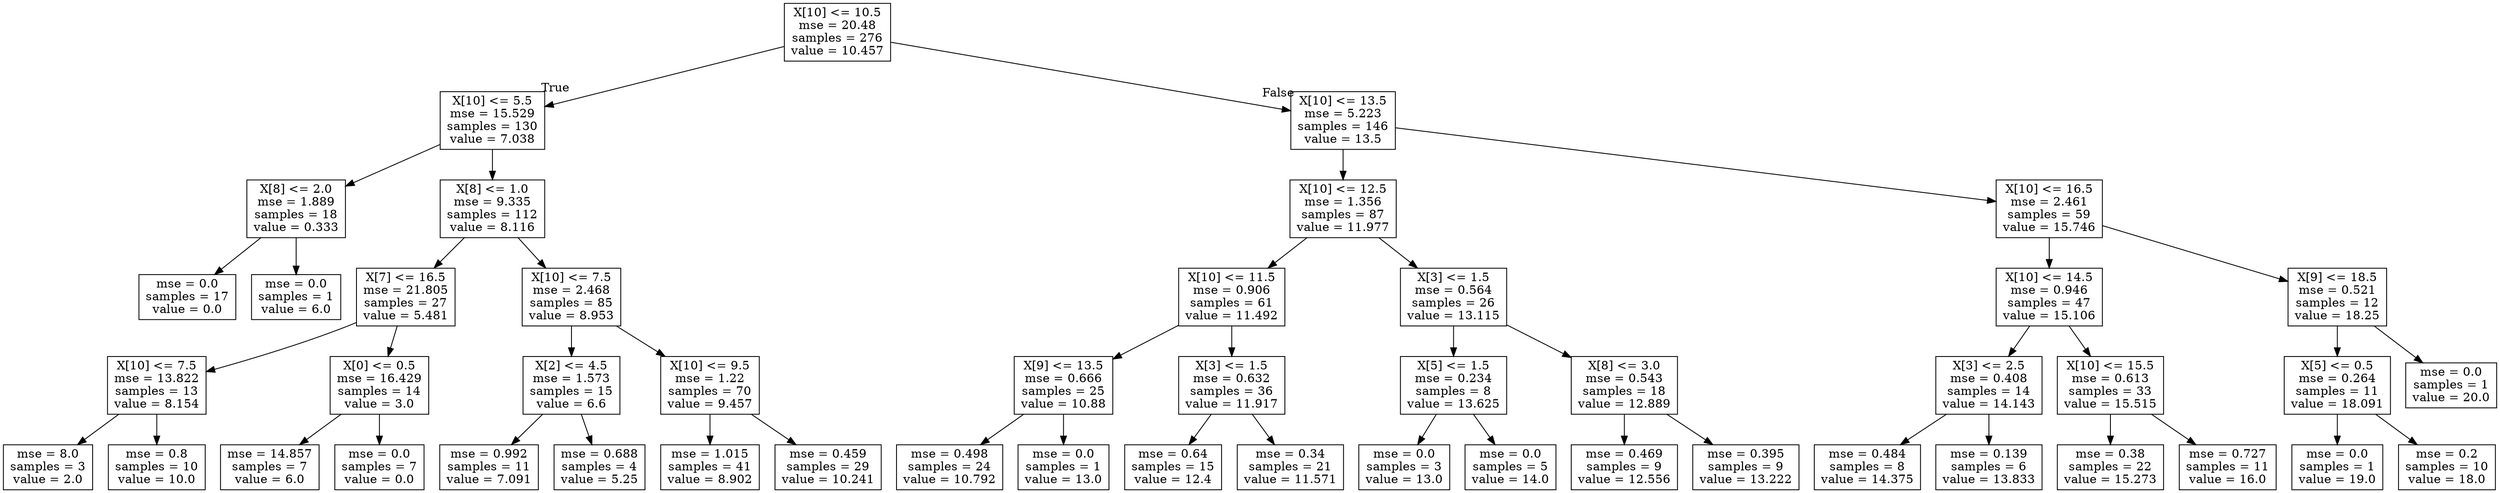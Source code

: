 digraph Tree {
node [shape=box] ;
0 [label="X[10] <= 10.5\nmse = 20.48\nsamples = 276\nvalue = 10.457"] ;
1 [label="X[10] <= 5.5\nmse = 15.529\nsamples = 130\nvalue = 7.038"] ;
0 -> 1 [labeldistance=2.5, labelangle=45, headlabel="True"] ;
2 [label="X[8] <= 2.0\nmse = 1.889\nsamples = 18\nvalue = 0.333"] ;
1 -> 2 ;
3 [label="mse = 0.0\nsamples = 17\nvalue = 0.0"] ;
2 -> 3 ;
4 [label="mse = 0.0\nsamples = 1\nvalue = 6.0"] ;
2 -> 4 ;
5 [label="X[8] <= 1.0\nmse = 9.335\nsamples = 112\nvalue = 8.116"] ;
1 -> 5 ;
6 [label="X[7] <= 16.5\nmse = 21.805\nsamples = 27\nvalue = 5.481"] ;
5 -> 6 ;
7 [label="X[10] <= 7.5\nmse = 13.822\nsamples = 13\nvalue = 8.154"] ;
6 -> 7 ;
8 [label="mse = 8.0\nsamples = 3\nvalue = 2.0"] ;
7 -> 8 ;
9 [label="mse = 0.8\nsamples = 10\nvalue = 10.0"] ;
7 -> 9 ;
10 [label="X[0] <= 0.5\nmse = 16.429\nsamples = 14\nvalue = 3.0"] ;
6 -> 10 ;
11 [label="mse = 14.857\nsamples = 7\nvalue = 6.0"] ;
10 -> 11 ;
12 [label="mse = 0.0\nsamples = 7\nvalue = 0.0"] ;
10 -> 12 ;
13 [label="X[10] <= 7.5\nmse = 2.468\nsamples = 85\nvalue = 8.953"] ;
5 -> 13 ;
14 [label="X[2] <= 4.5\nmse = 1.573\nsamples = 15\nvalue = 6.6"] ;
13 -> 14 ;
15 [label="mse = 0.992\nsamples = 11\nvalue = 7.091"] ;
14 -> 15 ;
16 [label="mse = 0.688\nsamples = 4\nvalue = 5.25"] ;
14 -> 16 ;
17 [label="X[10] <= 9.5\nmse = 1.22\nsamples = 70\nvalue = 9.457"] ;
13 -> 17 ;
18 [label="mse = 1.015\nsamples = 41\nvalue = 8.902"] ;
17 -> 18 ;
19 [label="mse = 0.459\nsamples = 29\nvalue = 10.241"] ;
17 -> 19 ;
20 [label="X[10] <= 13.5\nmse = 5.223\nsamples = 146\nvalue = 13.5"] ;
0 -> 20 [labeldistance=2.5, labelangle=-45, headlabel="False"] ;
21 [label="X[10] <= 12.5\nmse = 1.356\nsamples = 87\nvalue = 11.977"] ;
20 -> 21 ;
22 [label="X[10] <= 11.5\nmse = 0.906\nsamples = 61\nvalue = 11.492"] ;
21 -> 22 ;
23 [label="X[9] <= 13.5\nmse = 0.666\nsamples = 25\nvalue = 10.88"] ;
22 -> 23 ;
24 [label="mse = 0.498\nsamples = 24\nvalue = 10.792"] ;
23 -> 24 ;
25 [label="mse = 0.0\nsamples = 1\nvalue = 13.0"] ;
23 -> 25 ;
26 [label="X[3] <= 1.5\nmse = 0.632\nsamples = 36\nvalue = 11.917"] ;
22 -> 26 ;
27 [label="mse = 0.64\nsamples = 15\nvalue = 12.4"] ;
26 -> 27 ;
28 [label="mse = 0.34\nsamples = 21\nvalue = 11.571"] ;
26 -> 28 ;
29 [label="X[3] <= 1.5\nmse = 0.564\nsamples = 26\nvalue = 13.115"] ;
21 -> 29 ;
30 [label="X[5] <= 1.5\nmse = 0.234\nsamples = 8\nvalue = 13.625"] ;
29 -> 30 ;
31 [label="mse = 0.0\nsamples = 3\nvalue = 13.0"] ;
30 -> 31 ;
32 [label="mse = 0.0\nsamples = 5\nvalue = 14.0"] ;
30 -> 32 ;
33 [label="X[8] <= 3.0\nmse = 0.543\nsamples = 18\nvalue = 12.889"] ;
29 -> 33 ;
34 [label="mse = 0.469\nsamples = 9\nvalue = 12.556"] ;
33 -> 34 ;
35 [label="mse = 0.395\nsamples = 9\nvalue = 13.222"] ;
33 -> 35 ;
36 [label="X[10] <= 16.5\nmse = 2.461\nsamples = 59\nvalue = 15.746"] ;
20 -> 36 ;
37 [label="X[10] <= 14.5\nmse = 0.946\nsamples = 47\nvalue = 15.106"] ;
36 -> 37 ;
38 [label="X[3] <= 2.5\nmse = 0.408\nsamples = 14\nvalue = 14.143"] ;
37 -> 38 ;
39 [label="mse = 0.484\nsamples = 8\nvalue = 14.375"] ;
38 -> 39 ;
40 [label="mse = 0.139\nsamples = 6\nvalue = 13.833"] ;
38 -> 40 ;
41 [label="X[10] <= 15.5\nmse = 0.613\nsamples = 33\nvalue = 15.515"] ;
37 -> 41 ;
42 [label="mse = 0.38\nsamples = 22\nvalue = 15.273"] ;
41 -> 42 ;
43 [label="mse = 0.727\nsamples = 11\nvalue = 16.0"] ;
41 -> 43 ;
44 [label="X[9] <= 18.5\nmse = 0.521\nsamples = 12\nvalue = 18.25"] ;
36 -> 44 ;
45 [label="X[5] <= 0.5\nmse = 0.264\nsamples = 11\nvalue = 18.091"] ;
44 -> 45 ;
46 [label="mse = 0.0\nsamples = 1\nvalue = 19.0"] ;
45 -> 46 ;
47 [label="mse = 0.2\nsamples = 10\nvalue = 18.0"] ;
45 -> 47 ;
48 [label="mse = 0.0\nsamples = 1\nvalue = 20.0"] ;
44 -> 48 ;
}